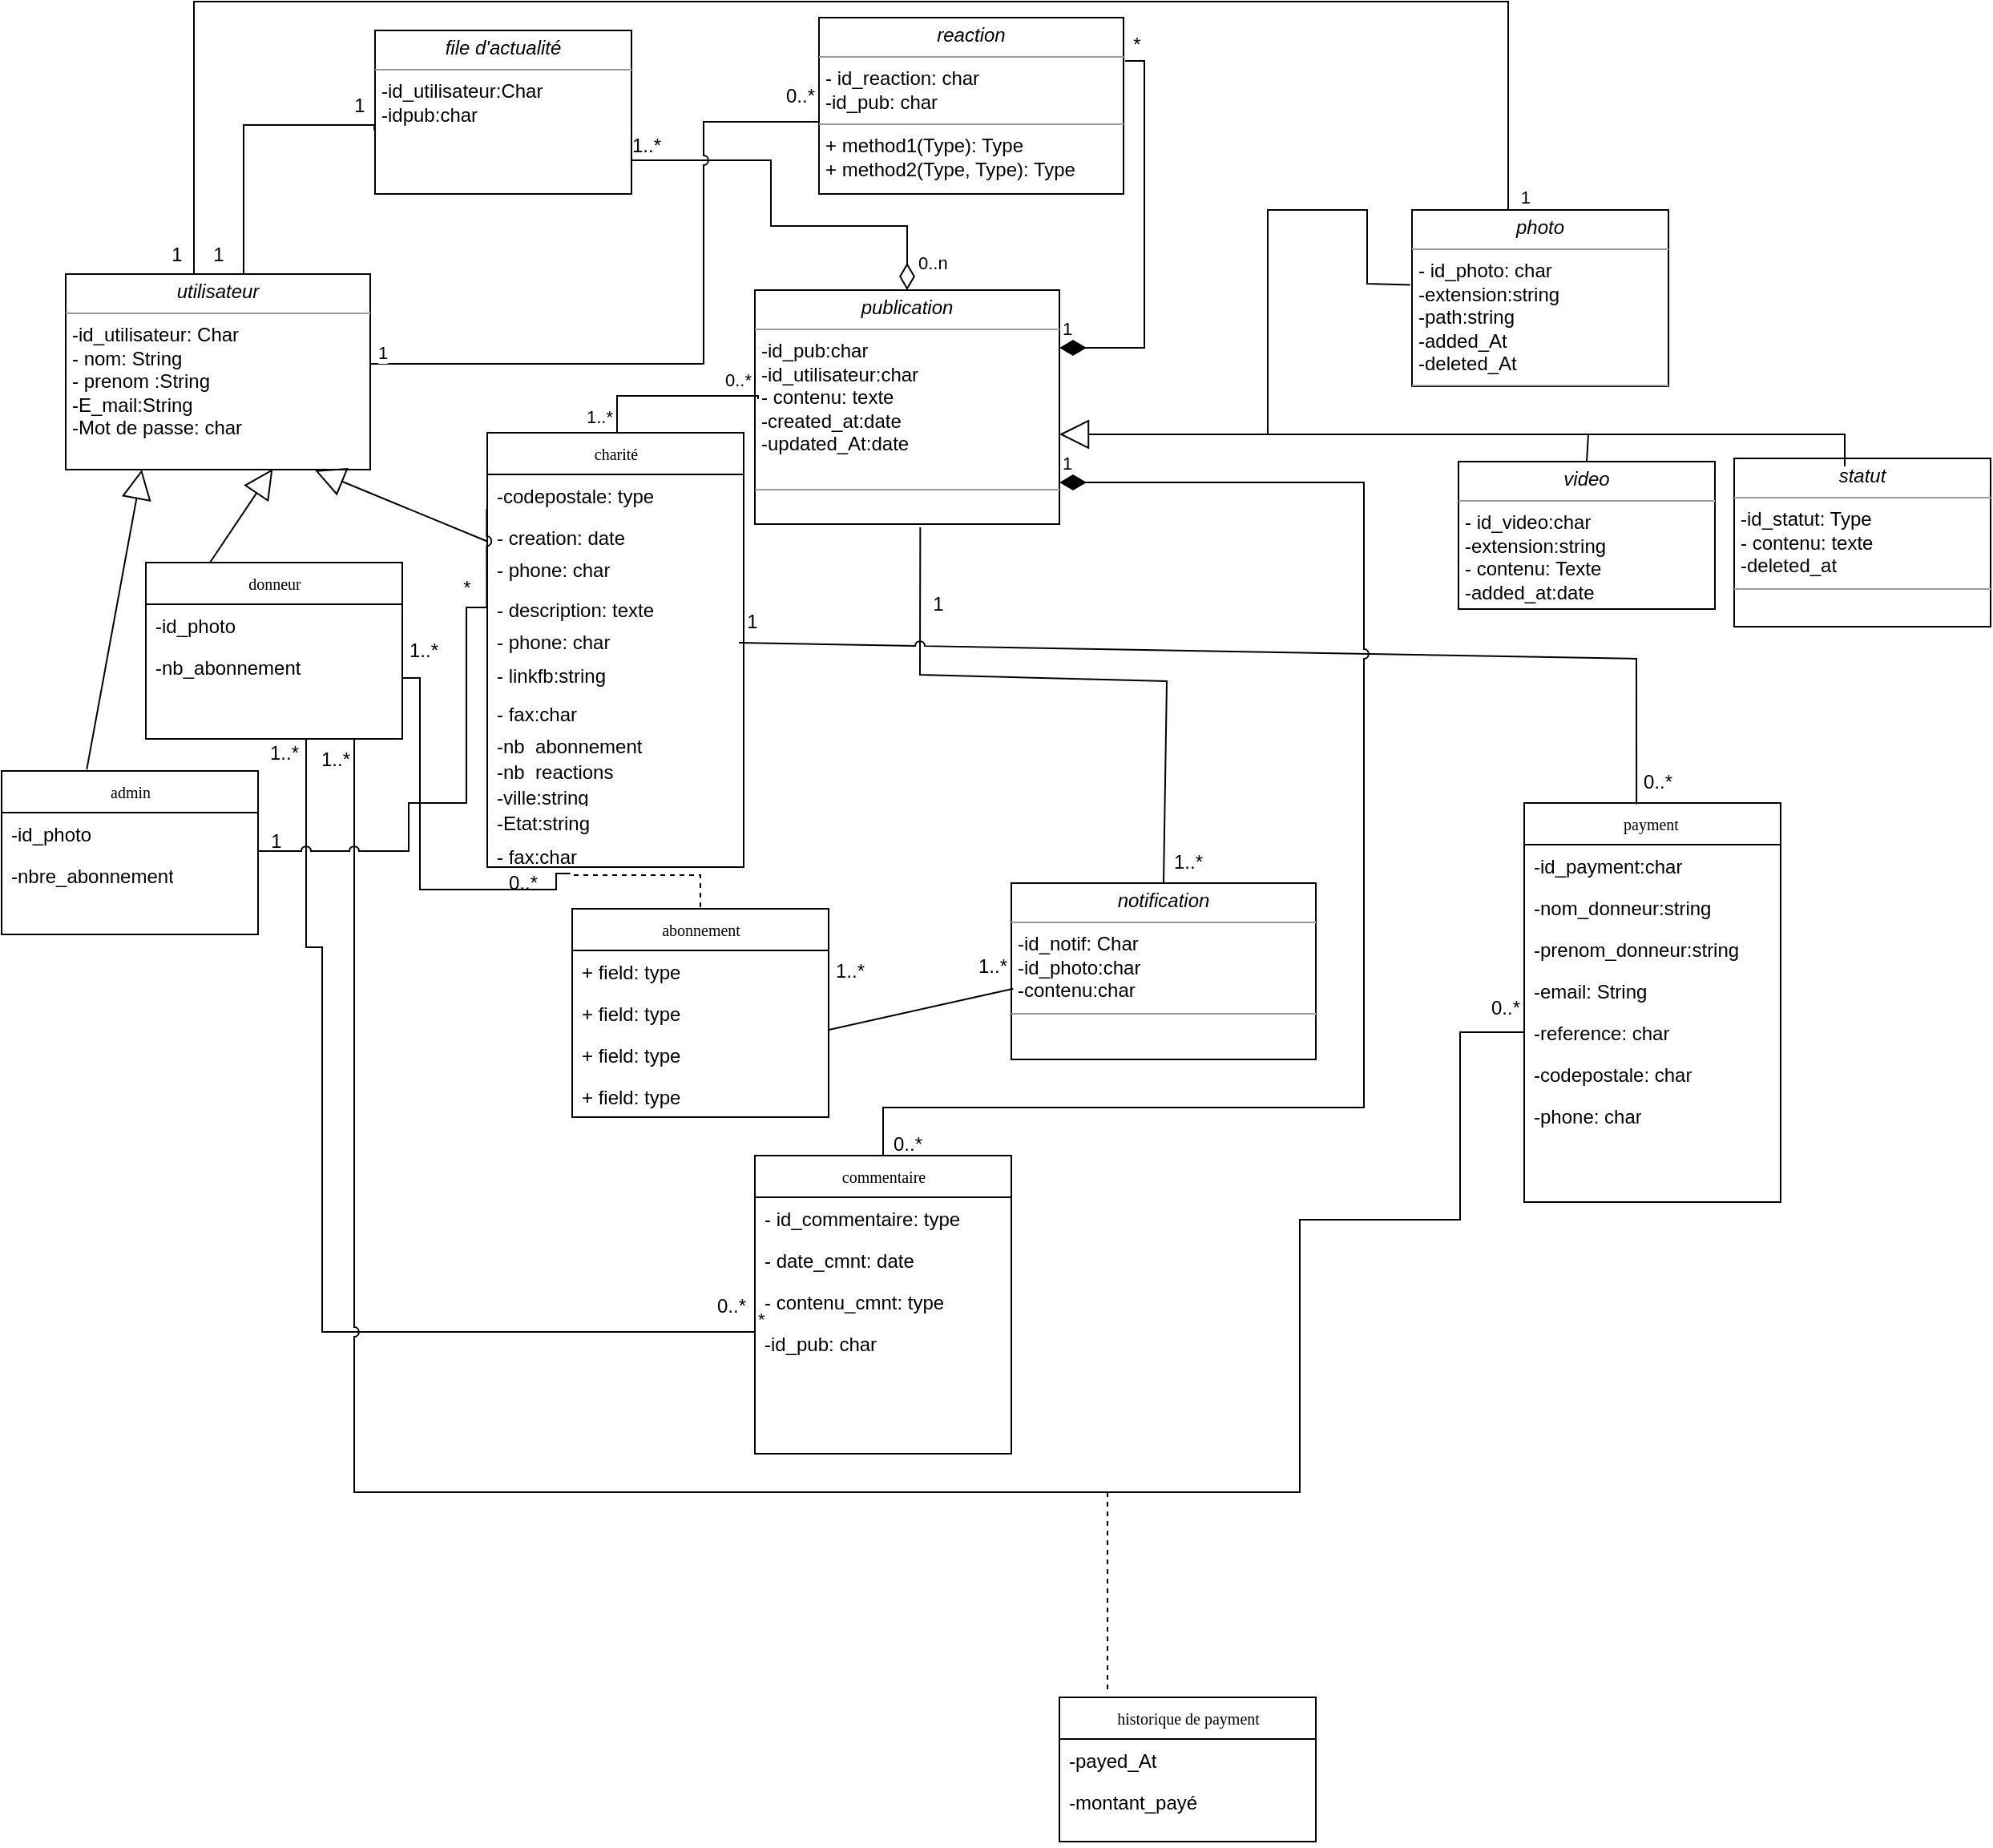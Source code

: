 <mxfile version="21.1.1" type="device">
  <diagram name="Page-1" id="c4acf3e9-155e-7222-9cf6-157b1a14988f">
    <mxGraphModel dx="2333" dy="2331" grid="0" gridSize="10" guides="1" tooltips="1" connect="1" arrows="1" fold="1" page="1" pageScale="1" pageWidth="827" pageHeight="1169" background="none" math="0" shadow="0">
      <root>
        <mxCell id="0" />
        <mxCell id="1" parent="0" />
        <mxCell id="17acba5748e5396b-2" value="commentaire" style="swimlane;html=1;fontStyle=0;childLayout=stackLayout;horizontal=1;startSize=26;fillColor=none;horizontalStack=0;resizeParent=1;resizeLast=0;collapsible=1;marginBottom=0;swimlaneFillColor=#ffffff;rounded=0;shadow=0;comic=0;labelBackgroundColor=none;strokeWidth=1;fontFamily=Verdana;fontSize=10;align=center;" parent="1" vertex="1">
          <mxGeometry x="470" y="570" width="160" height="186" as="geometry" />
        </mxCell>
        <mxCell id="17acba5748e5396b-3" value="- id_commentaire: type" style="text;html=1;strokeColor=none;fillColor=none;align=left;verticalAlign=top;spacingLeft=4;spacingRight=4;whiteSpace=wrap;overflow=hidden;rotatable=0;points=[[0,0.5],[1,0.5]];portConstraint=eastwest;" parent="17acba5748e5396b-2" vertex="1">
          <mxGeometry y="26" width="160" height="26" as="geometry" />
        </mxCell>
        <mxCell id="17acba5748e5396b-4" value="- date_cmnt: date" style="text;html=1;strokeColor=none;fillColor=none;align=left;verticalAlign=top;spacingLeft=4;spacingRight=4;whiteSpace=wrap;overflow=hidden;rotatable=0;points=[[0,0.5],[1,0.5]];portConstraint=eastwest;" parent="17acba5748e5396b-2" vertex="1">
          <mxGeometry y="52" width="160" height="26" as="geometry" />
        </mxCell>
        <mxCell id="17acba5748e5396b-6" value="- contenu_cmnt: type" style="text;html=1;strokeColor=none;fillColor=none;align=left;verticalAlign=top;spacingLeft=4;spacingRight=4;whiteSpace=wrap;overflow=hidden;rotatable=0;points=[[0,0.5],[1,0.5]];portConstraint=eastwest;" parent="17acba5748e5396b-2" vertex="1">
          <mxGeometry y="78" width="160" height="26" as="geometry" />
        </mxCell>
        <mxCell id="17acba5748e5396b-8" value="-id_pub: char" style="text;html=1;strokeColor=none;fillColor=none;align=left;verticalAlign=top;spacingLeft=4;spacingRight=4;whiteSpace=wrap;overflow=hidden;rotatable=0;points=[[0,0.5],[1,0.5]];portConstraint=eastwest;" parent="17acba5748e5396b-2" vertex="1">
          <mxGeometry y="104" width="160" height="26" as="geometry" />
        </mxCell>
        <mxCell id="17acba5748e5396b-20" value="admin" style="swimlane;html=1;fontStyle=0;childLayout=stackLayout;horizontal=1;startSize=26;fillColor=none;horizontalStack=0;resizeParent=1;resizeLast=0;collapsible=1;marginBottom=0;swimlaneFillColor=#ffffff;rounded=0;shadow=0;comic=0;labelBackgroundColor=none;strokeWidth=1;fontFamily=Verdana;fontSize=10;align=center;" parent="1" vertex="1">
          <mxGeometry y="330" width="160" height="102" as="geometry" />
        </mxCell>
        <mxCell id="17acba5748e5396b-24" value="-id_photo" style="text;html=1;strokeColor=none;fillColor=none;align=left;verticalAlign=top;spacingLeft=4;spacingRight=4;whiteSpace=wrap;overflow=hidden;rotatable=0;points=[[0,0.5],[1,0.5]];portConstraint=eastwest;" parent="17acba5748e5396b-20" vertex="1">
          <mxGeometry y="26" width="160" height="26" as="geometry" />
        </mxCell>
        <mxCell id="SahYqYB1amzLbVI1iF_e-89" value="-nbre_abonnement" style="text;html=1;strokeColor=none;fillColor=none;align=left;verticalAlign=top;spacingLeft=4;spacingRight=4;whiteSpace=wrap;overflow=hidden;rotatable=0;points=[[0,0.5],[1,0.5]];portConstraint=eastwest;" vertex="1" parent="17acba5748e5396b-20">
          <mxGeometry y="52" width="160" height="26" as="geometry" />
        </mxCell>
        <mxCell id="17acba5748e5396b-30" value="donneur" style="swimlane;html=1;fontStyle=0;childLayout=stackLayout;horizontal=1;startSize=26;fillColor=none;horizontalStack=0;resizeParent=1;resizeLast=0;collapsible=1;marginBottom=0;swimlaneFillColor=#ffffff;rounded=0;shadow=0;comic=0;labelBackgroundColor=none;strokeWidth=1;fontFamily=Verdana;fontSize=10;align=center;" parent="1" vertex="1">
          <mxGeometry x="90" y="200" width="160" height="110" as="geometry" />
        </mxCell>
        <mxCell id="SahYqYB1amzLbVI1iF_e-75" value="-id_photo" style="text;html=1;strokeColor=none;fillColor=none;align=left;verticalAlign=top;spacingLeft=4;spacingRight=4;whiteSpace=wrap;overflow=hidden;rotatable=0;points=[[0,0.5],[1,0.5]];portConstraint=eastwest;" vertex="1" parent="17acba5748e5396b-30">
          <mxGeometry y="26" width="160" height="26" as="geometry" />
        </mxCell>
        <mxCell id="SahYqYB1amzLbVI1iF_e-76" value="-nb_abonnement" style="text;html=1;strokeColor=none;fillColor=none;align=left;verticalAlign=top;spacingLeft=4;spacingRight=4;whiteSpace=wrap;overflow=hidden;rotatable=0;points=[[0,0.5],[1,0.5]];portConstraint=eastwest;" vertex="1" parent="17acba5748e5396b-30">
          <mxGeometry y="52" width="160" height="26" as="geometry" />
        </mxCell>
        <mxCell id="17acba5748e5396b-44" value="historique de payment" style="swimlane;html=1;fontStyle=0;childLayout=stackLayout;horizontal=1;startSize=26;fillColor=none;horizontalStack=0;resizeParent=1;resizeLast=0;collapsible=1;marginBottom=0;swimlaneFillColor=#ffffff;rounded=0;shadow=0;comic=0;labelBackgroundColor=none;strokeWidth=1;fontFamily=Verdana;fontSize=10;align=center;" parent="1" vertex="1">
          <mxGeometry x="660" y="908" width="160" height="90" as="geometry" />
        </mxCell>
        <mxCell id="17acba5748e5396b-45" value="-payed_At" style="text;html=1;strokeColor=none;fillColor=none;align=left;verticalAlign=top;spacingLeft=4;spacingRight=4;whiteSpace=wrap;overflow=hidden;rotatable=0;points=[[0,0.5],[1,0.5]];portConstraint=eastwest;" parent="17acba5748e5396b-44" vertex="1">
          <mxGeometry y="26" width="160" height="26" as="geometry" />
        </mxCell>
        <mxCell id="17acba5748e5396b-47" value="-montant_payé" style="text;html=1;strokeColor=none;fillColor=none;align=left;verticalAlign=top;spacingLeft=4;spacingRight=4;whiteSpace=wrap;overflow=hidden;rotatable=0;points=[[0,0.5],[1,0.5]];portConstraint=eastwest;" parent="17acba5748e5396b-44" vertex="1">
          <mxGeometry y="52" width="160" height="38" as="geometry" />
        </mxCell>
        <mxCell id="5d2195bd80daf111-5" value="charité" style="swimlane;html=1;fontStyle=0;childLayout=stackLayout;horizontal=1;startSize=26;fillColor=none;horizontalStack=0;resizeParent=1;resizeLast=0;collapsible=1;marginBottom=0;swimlaneFillColor=#ffffff;rounded=0;shadow=0;comic=0;labelBackgroundColor=none;strokeWidth=1;fontFamily=Verdana;fontSize=10;align=center;" parent="1" vertex="1">
          <mxGeometry x="303" y="119" width="160" height="271" as="geometry" />
        </mxCell>
        <mxCell id="5d2195bd80daf111-6" value="-codepostale: type" style="text;html=1;strokeColor=none;fillColor=none;align=left;verticalAlign=top;spacingLeft=4;spacingRight=4;whiteSpace=wrap;overflow=hidden;rotatable=0;points=[[0,0.5],[1,0.5]];portConstraint=eastwest;" parent="5d2195bd80daf111-5" vertex="1">
          <mxGeometry y="26" width="160" height="26" as="geometry" />
        </mxCell>
        <mxCell id="SahYqYB1amzLbVI1iF_e-101" value="- creation: date" style="text;html=1;strokeColor=none;fillColor=none;align=left;verticalAlign=top;spacingLeft=4;spacingRight=4;whiteSpace=wrap;overflow=hidden;rotatable=0;points=[[0,0.5],[1,0.5]];portConstraint=eastwest;" vertex="1" parent="5d2195bd80daf111-5">
          <mxGeometry y="52" width="160" height="20" as="geometry" />
        </mxCell>
        <mxCell id="SahYqYB1amzLbVI1iF_e-87" value="- phone: char" style="text;html=1;strokeColor=none;fillColor=none;align=left;verticalAlign=top;spacingLeft=4;spacingRight=4;whiteSpace=wrap;overflow=hidden;rotatable=0;points=[[0,0.5],[1,0.5]];portConstraint=eastwest;" vertex="1" parent="5d2195bd80daf111-5">
          <mxGeometry y="72" width="160" height="25" as="geometry" />
        </mxCell>
        <mxCell id="SahYqYB1amzLbVI1iF_e-85" value="- description: texte" style="text;html=1;strokeColor=none;fillColor=none;align=left;verticalAlign=top;spacingLeft=4;spacingRight=4;whiteSpace=wrap;overflow=hidden;rotatable=0;points=[[0,0.5],[1,0.5]];portConstraint=eastwest;" vertex="1" parent="5d2195bd80daf111-5">
          <mxGeometry y="97" width="160" height="20" as="geometry" />
        </mxCell>
        <mxCell id="5d2195bd80daf111-7" value="- phone: char" style="text;html=1;strokeColor=none;fillColor=none;align=left;verticalAlign=top;spacingLeft=4;spacingRight=4;whiteSpace=wrap;overflow=hidden;rotatable=0;points=[[0,0.5],[1,0.5]];portConstraint=eastwest;" parent="5d2195bd80daf111-5" vertex="1">
          <mxGeometry y="117" width="160" height="21" as="geometry" />
        </mxCell>
        <mxCell id="SahYqYB1amzLbVI1iF_e-69" value="- linkfb:string&amp;nbsp;" style="text;html=1;strokeColor=none;fillColor=none;align=left;verticalAlign=top;spacingLeft=4;spacingRight=4;whiteSpace=wrap;overflow=hidden;rotatable=0;points=[[0,0.5],[1,0.5]];portConstraint=eastwest;" vertex="1" parent="5d2195bd80daf111-5">
          <mxGeometry y="138" width="160" height="24" as="geometry" />
        </mxCell>
        <mxCell id="SahYqYB1amzLbVI1iF_e-74" value="- fax:char&amp;nbsp;" style="text;html=1;strokeColor=none;fillColor=none;align=left;verticalAlign=top;spacingLeft=4;spacingRight=4;whiteSpace=wrap;overflow=hidden;rotatable=0;points=[[0,0.5],[1,0.5]];portConstraint=eastwest;" vertex="1" parent="5d2195bd80daf111-5">
          <mxGeometry y="162" width="160" height="20" as="geometry" />
        </mxCell>
        <mxCell id="SahYqYB1amzLbVI1iF_e-77" value="-nb_abonnement" style="text;html=1;strokeColor=none;fillColor=none;align=left;verticalAlign=top;spacingLeft=4;spacingRight=4;whiteSpace=wrap;overflow=hidden;rotatable=0;points=[[0,0.5],[1,0.5]];portConstraint=eastwest;" vertex="1" parent="5d2195bd80daf111-5">
          <mxGeometry y="182" width="160" height="16" as="geometry" />
        </mxCell>
        <mxCell id="SahYqYB1amzLbVI1iF_e-81" value="-nb_reactions" style="text;html=1;strokeColor=none;fillColor=none;align=left;verticalAlign=top;spacingLeft=4;spacingRight=4;whiteSpace=wrap;overflow=hidden;rotatable=0;points=[[0,0.5],[1,0.5]];portConstraint=eastwest;" vertex="1" parent="5d2195bd80daf111-5">
          <mxGeometry y="198" width="160" height="16" as="geometry" />
        </mxCell>
        <mxCell id="SahYqYB1amzLbVI1iF_e-82" value="-ville:string&lt;br&gt;" style="text;html=1;strokeColor=none;fillColor=none;align=left;verticalAlign=top;spacingLeft=4;spacingRight=4;whiteSpace=wrap;overflow=hidden;rotatable=0;points=[[0,0.5],[1,0.5]];portConstraint=eastwest;" vertex="1" parent="5d2195bd80daf111-5">
          <mxGeometry y="214" width="160" height="16" as="geometry" />
        </mxCell>
        <mxCell id="SahYqYB1amzLbVI1iF_e-84" value="-Etat:string" style="text;html=1;strokeColor=none;fillColor=none;align=left;verticalAlign=top;spacingLeft=4;spacingRight=4;whiteSpace=wrap;overflow=hidden;rotatable=0;points=[[0,0.5],[1,0.5]];portConstraint=eastwest;" vertex="1" parent="5d2195bd80daf111-5">
          <mxGeometry y="230" width="160" height="21" as="geometry" />
        </mxCell>
        <mxCell id="SahYqYB1amzLbVI1iF_e-94" value="- fax:char&amp;nbsp;" style="text;html=1;strokeColor=none;fillColor=none;align=left;verticalAlign=top;spacingLeft=4;spacingRight=4;whiteSpace=wrap;overflow=hidden;rotatable=0;points=[[0,0.5],[1,0.5]];portConstraint=eastwest;" vertex="1" parent="5d2195bd80daf111-5">
          <mxGeometry y="251" width="160" height="20" as="geometry" />
        </mxCell>
        <mxCell id="5d2195bd80daf111-18" value="&lt;p style=&quot;margin:0px;margin-top:4px;text-align:center;&quot;&gt;&lt;i&gt;utilisateur&lt;/i&gt;&lt;/p&gt;&lt;hr size=&quot;1&quot;&gt;&lt;p style=&quot;margin:0px;margin-left:4px;&quot;&gt;-id_utilisateur: Char&lt;br&gt;- nom: String&lt;/p&gt;&lt;p style=&quot;margin:0px;margin-left:4px;&quot;&gt;- prenom :String&lt;/p&gt;&lt;p style=&quot;margin:0px;margin-left:4px;&quot;&gt;-E_mail:String&lt;/p&gt;&lt;p style=&quot;margin:0px;margin-left:4px;&quot;&gt;-Mot de passe: char&lt;/p&gt;&lt;p style=&quot;margin:0px;margin-left:4px;&quot;&gt;&lt;span style=&quot;white-space: pre;&quot;&gt;	&lt;/span&gt;&lt;br&gt;&lt;/p&gt;&lt;hr size=&quot;1&quot;&gt;&lt;p style=&quot;margin:0px;margin-left:4px;&quot;&gt;&lt;br&gt;&lt;/p&gt;" style="verticalAlign=top;align=left;overflow=fill;fontSize=12;fontFamily=Helvetica;html=1;rounded=0;shadow=0;comic=0;labelBackgroundColor=none;strokeWidth=1" parent="1" vertex="1">
          <mxGeometry x="40" y="20" width="190" height="122" as="geometry" />
        </mxCell>
        <mxCell id="BhT-M4iAWBgtH7uGOnwi-2" value="&lt;p style=&quot;margin:0px;margin-top:4px;text-align:center;&quot;&gt;&lt;i&gt;notification&lt;/i&gt;&lt;/p&gt;&lt;hr size=&quot;1&quot;&gt;&lt;p style=&quot;margin:0px;margin-left:4px;&quot;&gt;-id_notif: Char&lt;br&gt;-id_photo:char&lt;/p&gt;&lt;p style=&quot;margin:0px;margin-left:4px;&quot;&gt;-contenu:char&lt;/p&gt;&lt;hr size=&quot;1&quot;&gt;&lt;p style=&quot;margin:0px;margin-left:4px;&quot;&gt;&lt;br&gt;&lt;/p&gt;" style="verticalAlign=top;align=left;overflow=fill;fontSize=12;fontFamily=Helvetica;html=1;rounded=0;shadow=0;comic=0;labelBackgroundColor=none;strokeWidth=1" parent="1" vertex="1">
          <mxGeometry x="630" y="400" width="190" height="110" as="geometry" />
        </mxCell>
        <mxCell id="BhT-M4iAWBgtH7uGOnwi-3" value="&lt;p style=&quot;margin:0px;margin-top:4px;text-align:center;&quot;&gt;&lt;i&gt;publication&lt;/i&gt;&lt;/p&gt;&lt;hr size=&quot;1&quot;&gt;&lt;p style=&quot;margin:0px;margin-left:4px;&quot;&gt;-id_pub:char&lt;/p&gt;&lt;p style=&quot;margin:0px;margin-left:4px;&quot;&gt;-id_utilisateur:char&lt;br&gt;- contenu: texte&lt;/p&gt;&lt;p style=&quot;margin:0px;margin-left:4px;&quot;&gt;-created_at:date&lt;/p&gt;&lt;p style=&quot;margin:0px;margin-left:4px;&quot;&gt;-updated_At:date&lt;/p&gt;&lt;p style=&quot;margin:0px;margin-left:4px;&quot;&gt;&lt;br&gt;&lt;/p&gt;&lt;hr size=&quot;1&quot;&gt;&lt;p style=&quot;margin:0px;margin-left:4px;&quot;&gt;&lt;br&gt;&lt;/p&gt;" style="verticalAlign=top;align=left;overflow=fill;fontSize=12;fontFamily=Helvetica;html=1;rounded=0;shadow=0;comic=0;labelBackgroundColor=none;strokeWidth=1" parent="1" vertex="1">
          <mxGeometry x="470" y="30" width="190" height="146" as="geometry" />
        </mxCell>
        <mxCell id="BhT-M4iAWBgtH7uGOnwi-8" value="" style="endArrow=block;endSize=16;endFill=0;html=1;rounded=0;entryX=0.25;entryY=1;entryDx=0;entryDy=0;exitX=0.332;exitY=-0.009;exitDx=0;exitDy=0;exitPerimeter=0;" parent="1" source="17acba5748e5396b-20" target="5d2195bd80daf111-18" edge="1">
          <mxGeometry x="0.006" width="160" relative="1" as="geometry">
            <mxPoint x="50" y="250" as="sourcePoint" />
            <mxPoint x="210" y="250" as="targetPoint" />
            <mxPoint as="offset" />
          </mxGeometry>
        </mxCell>
        <mxCell id="BhT-M4iAWBgtH7uGOnwi-9" value="" style="endArrow=block;endSize=16;endFill=0;html=1;rounded=0;entryX=0.68;entryY=0.996;entryDx=0;entryDy=0;exitX=0.25;exitY=0;exitDx=0;exitDy=0;entryPerimeter=0;" parent="1" source="17acba5748e5396b-30" target="5d2195bd80daf111-18" edge="1">
          <mxGeometry x="0.006" width="160" relative="1" as="geometry">
            <mxPoint x="175" y="329" as="sourcePoint" />
            <mxPoint x="170" y="180" as="targetPoint" />
            <mxPoint as="offset" />
          </mxGeometry>
        </mxCell>
        <mxCell id="BhT-M4iAWBgtH7uGOnwi-10" value="" style="endArrow=block;endSize=16;endFill=0;html=1;rounded=0;exitX=0;exitY=0.25;exitDx=0;exitDy=0;entryX=0.819;entryY=1.004;entryDx=0;entryDy=0;entryPerimeter=0;" parent="1" source="5d2195bd80daf111-5" target="5d2195bd80daf111-18" edge="1">
          <mxGeometry x="0.006" width="160" relative="1" as="geometry">
            <mxPoint x="73" y="349" as="sourcePoint" />
            <mxPoint x="190" y="180" as="targetPoint" />
            <mxPoint as="offset" />
          </mxGeometry>
        </mxCell>
        <mxCell id="BhT-M4iAWBgtH7uGOnwi-11" value="" style="endArrow=none;html=1;edgeStyle=orthogonalEdgeStyle;rounded=0;" parent="1" edge="1">
          <mxGeometry relative="1" as="geometry">
            <mxPoint x="384" y="119" as="sourcePoint" />
            <mxPoint x="472" y="98" as="targetPoint" />
            <Array as="points">
              <mxPoint x="384" y="96" />
              <mxPoint x="472" y="96" />
              <mxPoint x="472" y="98" />
            </Array>
          </mxGeometry>
        </mxCell>
        <mxCell id="BhT-M4iAWBgtH7uGOnwi-12" value="1..*" style="edgeLabel;resizable=0;html=1;align=left;verticalAlign=bottom;" parent="BhT-M4iAWBgtH7uGOnwi-11" connectable="0" vertex="1">
          <mxGeometry x="-1" relative="1" as="geometry">
            <mxPoint x="-21" y="-2" as="offset" />
          </mxGeometry>
        </mxCell>
        <mxCell id="BhT-M4iAWBgtH7uGOnwi-13" value="0..*" style="edgeLabel;resizable=0;html=1;align=right;verticalAlign=bottom;" parent="BhT-M4iAWBgtH7uGOnwi-11" connectable="0" vertex="1">
          <mxGeometry x="1" relative="1" as="geometry">
            <mxPoint x="-4" y="-4" as="offset" />
          </mxGeometry>
        </mxCell>
        <mxCell id="BhT-M4iAWBgtH7uGOnwi-23" value="" style="endArrow=none;dashed=1;html=1;rounded=0;entryX=0.5;entryY=0;entryDx=0;entryDy=0;" parent="1" target="BhT-M4iAWBgtH7uGOnwi-24" edge="1">
          <mxGeometry width="50" height="50" relative="1" as="geometry">
            <mxPoint x="357" y="395" as="sourcePoint" />
            <mxPoint x="480" y="370" as="targetPoint" />
            <Array as="points">
              <mxPoint x="436" y="395" />
            </Array>
          </mxGeometry>
        </mxCell>
        <mxCell id="BhT-M4iAWBgtH7uGOnwi-24" value="abonnement" style="swimlane;html=1;fontStyle=0;childLayout=stackLayout;horizontal=1;startSize=26;fillColor=none;horizontalStack=0;resizeParent=1;resizeLast=0;collapsible=1;marginBottom=0;swimlaneFillColor=#ffffff;rounded=0;shadow=0;comic=0;labelBackgroundColor=none;strokeWidth=1;fontFamily=Verdana;fontSize=10;align=center;" parent="1" vertex="1">
          <mxGeometry x="356" y="416" width="160" height="130" as="geometry" />
        </mxCell>
        <mxCell id="SahYqYB1amzLbVI1iF_e-100" value="+ field: type" style="text;html=1;strokeColor=none;fillColor=none;align=left;verticalAlign=top;spacingLeft=4;spacingRight=4;whiteSpace=wrap;overflow=hidden;rotatable=0;points=[[0,0.5],[1,0.5]];portConstraint=eastwest;" vertex="1" parent="BhT-M4iAWBgtH7uGOnwi-24">
          <mxGeometry y="26" width="160" height="26" as="geometry" />
        </mxCell>
        <mxCell id="BhT-M4iAWBgtH7uGOnwi-25" value="+ field: type" style="text;html=1;strokeColor=none;fillColor=none;align=left;verticalAlign=top;spacingLeft=4;spacingRight=4;whiteSpace=wrap;overflow=hidden;rotatable=0;points=[[0,0.5],[1,0.5]];portConstraint=eastwest;" parent="BhT-M4iAWBgtH7uGOnwi-24" vertex="1">
          <mxGeometry y="52" width="160" height="26" as="geometry" />
        </mxCell>
        <mxCell id="BhT-M4iAWBgtH7uGOnwi-26" value="+ field: type" style="text;html=1;strokeColor=none;fillColor=none;align=left;verticalAlign=top;spacingLeft=4;spacingRight=4;whiteSpace=wrap;overflow=hidden;rotatable=0;points=[[0,0.5],[1,0.5]];portConstraint=eastwest;" parent="BhT-M4iAWBgtH7uGOnwi-24" vertex="1">
          <mxGeometry y="78" width="160" height="26" as="geometry" />
        </mxCell>
        <mxCell id="BhT-M4iAWBgtH7uGOnwi-27" value="+ field: type" style="text;html=1;strokeColor=none;fillColor=none;align=left;verticalAlign=top;spacingLeft=4;spacingRight=4;whiteSpace=wrap;overflow=hidden;rotatable=0;points=[[0,0.5],[1,0.5]];portConstraint=eastwest;" parent="BhT-M4iAWBgtH7uGOnwi-24" vertex="1">
          <mxGeometry y="104" width="160" height="26" as="geometry" />
        </mxCell>
        <mxCell id="BhT-M4iAWBgtH7uGOnwi-31" value="" style="endArrow=block;endSize=16;endFill=0;html=1;rounded=0;exitX=-0.007;exitY=0.425;exitDx=0;exitDy=0;exitPerimeter=0;" parent="1" edge="1" source="BhT-M4iAWBgtH7uGOnwi-32">
          <mxGeometry x="0.006" width="160" relative="1" as="geometry">
            <mxPoint x="790" y="140" as="sourcePoint" />
            <mxPoint x="660" y="120" as="targetPoint" />
            <mxPoint as="offset" />
            <Array as="points">
              <mxPoint x="852" y="26" />
              <mxPoint x="852" y="-20" />
              <mxPoint x="790" y="-20" />
              <mxPoint x="790" y="120" />
            </Array>
          </mxGeometry>
        </mxCell>
        <mxCell id="BhT-M4iAWBgtH7uGOnwi-32" value="&lt;p style=&quot;margin:0px;margin-top:4px;text-align:center;&quot;&gt;&lt;i&gt;photo&lt;/i&gt;&lt;/p&gt;&lt;hr size=&quot;1&quot;&gt;&lt;p style=&quot;margin:0px;margin-left:4px;&quot;&gt;- id_photo: char&lt;br&gt;&lt;/p&gt;&lt;p style=&quot;margin:0px;margin-left:4px;&quot;&gt;-extension:string&lt;/p&gt;&lt;p style=&quot;margin:0px;margin-left:4px;&quot;&gt;-path:string&lt;/p&gt;&lt;p style=&quot;margin:0px;margin-left:4px;&quot;&gt;-added_At&lt;/p&gt;&lt;p style=&quot;margin:0px;margin-left:4px;&quot;&gt;-deleted_At&lt;/p&gt;&lt;hr size=&quot;1&quot;&gt;&lt;p style=&quot;margin:0px;margin-left:4px;&quot;&gt;&lt;br&gt;&lt;/p&gt;" style="verticalAlign=top;align=left;overflow=fill;fontSize=12;fontFamily=Helvetica;html=1;rounded=0;shadow=0;comic=0;labelBackgroundColor=none;strokeWidth=1" parent="1" vertex="1">
          <mxGeometry x="880" y="-20" width="160" height="110" as="geometry" />
        </mxCell>
        <mxCell id="BhT-M4iAWBgtH7uGOnwi-33" value="&lt;p style=&quot;margin:0px;margin-top:4px;text-align:center;&quot;&gt;&lt;i&gt;video&lt;/i&gt;&lt;/p&gt;&lt;hr size=&quot;1&quot;&gt;&lt;p style=&quot;margin:0px;margin-left:4px;&quot;&gt;- id_video:char&lt;/p&gt;&lt;p style=&quot;margin:0px;margin-left:4px;&quot;&gt;-extension:string&lt;br&gt;- contenu: Texte&lt;/p&gt;&lt;p style=&quot;margin:0px;margin-left:4px;&quot;&gt;-added_at:date&lt;/p&gt;&lt;hr size=&quot;1&quot;&gt;&lt;p style=&quot;margin:0px;margin-left:4px;&quot;&gt;&lt;br&gt;&lt;/p&gt;" style="verticalAlign=top;align=left;overflow=fill;fontSize=12;fontFamily=Helvetica;html=1;rounded=0;shadow=0;comic=0;labelBackgroundColor=none;strokeWidth=1" parent="1" vertex="1">
          <mxGeometry x="909" y="137" width="160" height="92" as="geometry" />
        </mxCell>
        <mxCell id="BhT-M4iAWBgtH7uGOnwi-34" value="&lt;p style=&quot;margin:0px;margin-top:4px;text-align:center;&quot;&gt;&lt;i&gt;statut&lt;/i&gt;&lt;/p&gt;&lt;hr size=&quot;1&quot;&gt;&lt;p style=&quot;margin:0px;margin-left:4px;&quot;&gt;-id_statut: Type&lt;br&gt;- contenu: texte&lt;/p&gt;&lt;p style=&quot;margin:0px;margin-left:4px;&quot;&gt;-deleted_at&lt;/p&gt;&lt;hr size=&quot;1&quot;&gt;&lt;p style=&quot;margin:0px;margin-left:4px;&quot;&gt;&lt;br&gt;&lt;/p&gt;" style="verticalAlign=top;align=left;overflow=fill;fontSize=12;fontFamily=Helvetica;html=1;rounded=0;shadow=0;comic=0;labelBackgroundColor=none;strokeWidth=1" parent="1" vertex="1">
          <mxGeometry x="1081" y="135" width="160" height="105" as="geometry" />
        </mxCell>
        <mxCell id="BhT-M4iAWBgtH7uGOnwi-50" value="" style="endArrow=none;html=1;rounded=0;entryX=0.5;entryY=0;entryDx=0;entryDy=0;" parent="1" target="BhT-M4iAWBgtH7uGOnwi-33" edge="1">
          <mxGeometry relative="1" as="geometry">
            <mxPoint x="780" y="120" as="sourcePoint" />
            <mxPoint x="939" y="140" as="targetPoint" />
            <Array as="points">
              <mxPoint x="990" y="120" />
            </Array>
          </mxGeometry>
        </mxCell>
        <mxCell id="BhT-M4iAWBgtH7uGOnwi-51" value="" style="endArrow=none;html=1;rounded=0;" parent="1" edge="1">
          <mxGeometry relative="1" as="geometry">
            <mxPoint x="930" y="120" as="sourcePoint" />
            <mxPoint x="1150" y="140" as="targetPoint" />
            <Array as="points">
              <mxPoint x="1150" y="120" />
            </Array>
          </mxGeometry>
        </mxCell>
        <mxCell id="BhT-M4iAWBgtH7uGOnwi-52" value="" style="endArrow=none;html=1;rounded=0;exitX=0.543;exitY=1.014;exitDx=0;exitDy=0;exitPerimeter=0;jumpStyle=arc;entryX=0.5;entryY=0;entryDx=0;entryDy=0;" parent="1" source="BhT-M4iAWBgtH7uGOnwi-3" edge="1" target="BhT-M4iAWBgtH7uGOnwi-2">
          <mxGeometry relative="1" as="geometry">
            <mxPoint x="490" y="260" as="sourcePoint" />
            <mxPoint x="600" y="430" as="targetPoint" />
            <Array as="points">
              <mxPoint x="573" y="270" />
              <mxPoint x="727" y="274" />
            </Array>
          </mxGeometry>
        </mxCell>
        <mxCell id="BhT-M4iAWBgtH7uGOnwi-55" value="" style="endArrow=none;html=1;edgeStyle=orthogonalEdgeStyle;rounded=0;jumpStyle=arc;" parent="1" edge="1">
          <mxGeometry relative="1" as="geometry">
            <mxPoint x="470" y="680" as="sourcePoint" />
            <mxPoint x="190" y="310" as="targetPoint" />
            <Array as="points">
              <mxPoint x="200" y="680" />
              <mxPoint x="200" y="440" />
            </Array>
          </mxGeometry>
        </mxCell>
        <mxCell id="BhT-M4iAWBgtH7uGOnwi-56" value="*" style="edgeLabel;resizable=0;html=1;align=left;verticalAlign=bottom;" parent="BhT-M4iAWBgtH7uGOnwi-55" connectable="0" vertex="1">
          <mxGeometry x="-1" relative="1" as="geometry">
            <mxPoint as="offset" />
          </mxGeometry>
        </mxCell>
        <mxCell id="SahYqYB1amzLbVI1iF_e-1" value="payment&amp;nbsp;" style="swimlane;html=1;fontStyle=0;childLayout=stackLayout;horizontal=1;startSize=26;fillColor=none;horizontalStack=0;resizeParent=1;resizeLast=0;collapsible=1;marginBottom=0;swimlaneFillColor=#ffffff;rounded=0;shadow=0;comic=0;labelBackgroundColor=none;strokeWidth=1;fontFamily=Verdana;fontSize=10;align=center;" vertex="1" parent="1">
          <mxGeometry x="950" y="350" width="160" height="249" as="geometry" />
        </mxCell>
        <mxCell id="SahYqYB1amzLbVI1iF_e-2" value="-id_payment:char" style="text;html=1;strokeColor=none;fillColor=none;align=left;verticalAlign=top;spacingLeft=4;spacingRight=4;whiteSpace=wrap;overflow=hidden;rotatable=0;points=[[0,0.5],[1,0.5]];portConstraint=eastwest;" vertex="1" parent="SahYqYB1amzLbVI1iF_e-1">
          <mxGeometry y="26" width="160" height="26" as="geometry" />
        </mxCell>
        <mxCell id="SahYqYB1amzLbVI1iF_e-3" value="-nom_donneur:string" style="text;html=1;strokeColor=none;fillColor=none;align=left;verticalAlign=top;spacingLeft=4;spacingRight=4;whiteSpace=wrap;overflow=hidden;rotatable=0;points=[[0,0.5],[1,0.5]];portConstraint=eastwest;" vertex="1" parent="SahYqYB1amzLbVI1iF_e-1">
          <mxGeometry y="52" width="160" height="26" as="geometry" />
        </mxCell>
        <mxCell id="SahYqYB1amzLbVI1iF_e-4" value="-prenom_donneur:string" style="text;html=1;strokeColor=none;fillColor=none;align=left;verticalAlign=top;spacingLeft=4;spacingRight=4;whiteSpace=wrap;overflow=hidden;rotatable=0;points=[[0,0.5],[1,0.5]];portConstraint=eastwest;" vertex="1" parent="SahYqYB1amzLbVI1iF_e-1">
          <mxGeometry y="78" width="160" height="26" as="geometry" />
        </mxCell>
        <mxCell id="SahYqYB1amzLbVI1iF_e-6" value="-email: String" style="text;html=1;strokeColor=none;fillColor=none;align=left;verticalAlign=top;spacingLeft=4;spacingRight=4;whiteSpace=wrap;overflow=hidden;rotatable=0;points=[[0,0.5],[1,0.5]];portConstraint=eastwest;" vertex="1" parent="SahYqYB1amzLbVI1iF_e-1">
          <mxGeometry y="104" width="160" height="26" as="geometry" />
        </mxCell>
        <mxCell id="SahYqYB1amzLbVI1iF_e-72" value="-reference: char" style="text;html=1;strokeColor=none;fillColor=none;align=left;verticalAlign=top;spacingLeft=4;spacingRight=4;whiteSpace=wrap;overflow=hidden;rotatable=0;points=[[0,0.5],[1,0.5]];portConstraint=eastwest;" vertex="1" parent="SahYqYB1amzLbVI1iF_e-1">
          <mxGeometry y="130" width="160" height="26" as="geometry" />
        </mxCell>
        <mxCell id="SahYqYB1amzLbVI1iF_e-93" value="-codepostale: char" style="text;html=1;strokeColor=none;fillColor=none;align=left;verticalAlign=top;spacingLeft=4;spacingRight=4;whiteSpace=wrap;overflow=hidden;rotatable=0;points=[[0,0.5],[1,0.5]];portConstraint=eastwest;" vertex="1" parent="SahYqYB1amzLbVI1iF_e-1">
          <mxGeometry y="156" width="160" height="26" as="geometry" />
        </mxCell>
        <mxCell id="SahYqYB1amzLbVI1iF_e-92" value="-phone: char" style="text;html=1;strokeColor=none;fillColor=none;align=left;verticalAlign=top;spacingLeft=4;spacingRight=4;whiteSpace=wrap;overflow=hidden;rotatable=0;points=[[0,0.5],[1,0.5]];portConstraint=eastwest;" vertex="1" parent="SahYqYB1amzLbVI1iF_e-1">
          <mxGeometry y="182" width="160" height="36" as="geometry" />
        </mxCell>
        <mxCell id="SahYqYB1amzLbVI1iF_e-8" value="" style="endArrow=none;html=1;edgeStyle=orthogonalEdgeStyle;rounded=0;exitX=0;exitY=0.5;exitDx=0;exitDy=0;entryX=0.75;entryY=1;entryDx=0;entryDy=0;jumpStyle=arc;" edge="1" parent="1" source="SahYqYB1amzLbVI1iF_e-6" target="17acba5748e5396b-30">
          <mxGeometry relative="1" as="geometry">
            <mxPoint x="950" y="580" as="sourcePoint" />
            <mxPoint x="220" y="440" as="targetPoint" />
            <Array as="points">
              <mxPoint x="910" y="493" />
              <mxPoint x="910" y="610" />
              <mxPoint x="810" y="610" />
              <mxPoint x="810" y="780" />
              <mxPoint x="220" y="780" />
              <mxPoint x="220" y="310" />
            </Array>
          </mxGeometry>
        </mxCell>
        <mxCell id="SahYqYB1amzLbVI1iF_e-12" value="" style="endArrow=none;dashed=1;html=1;rounded=0;" edge="1" parent="1">
          <mxGeometry width="50" height="50" relative="1" as="geometry">
            <mxPoint x="690" y="780" as="sourcePoint" />
            <mxPoint x="690" y="906" as="targetPoint" />
            <Array as="points" />
          </mxGeometry>
        </mxCell>
        <mxCell id="SahYqYB1amzLbVI1iF_e-13" value="" style="endArrow=none;html=1;rounded=0;entryX=0.438;entryY=0.003;entryDx=0;entryDy=0;entryPerimeter=0;jumpStyle=arc;" edge="1" parent="1" target="SahYqYB1amzLbVI1iF_e-1">
          <mxGeometry relative="1" as="geometry">
            <mxPoint x="460" y="250" as="sourcePoint" />
            <mxPoint x="670" y="260" as="targetPoint" />
            <Array as="points">
              <mxPoint x="1020" y="260" />
            </Array>
          </mxGeometry>
        </mxCell>
        <mxCell id="SahYqYB1amzLbVI1iF_e-14" value="&lt;p style=&quot;margin:0px;margin-top:4px;text-align:center;&quot;&gt;&lt;i&gt;file d&#39;actualité&lt;/i&gt;&lt;/p&gt;&lt;hr size=&quot;1&quot;&gt;&lt;p style=&quot;margin:0px;margin-left:4px;&quot;&gt;-id_utilisateur:Char&lt;br&gt;-idpub:char&lt;/p&gt;&lt;p style=&quot;margin:0px;margin-left:4px;&quot;&gt;&lt;br&gt;&lt;/p&gt;" style="verticalAlign=top;align=left;overflow=fill;fontSize=12;fontFamily=Helvetica;html=1;rounded=0;shadow=0;comic=0;labelBackgroundColor=none;strokeWidth=1" vertex="1" parent="1">
          <mxGeometry x="233" y="-132" width="160" height="102" as="geometry" />
        </mxCell>
        <mxCell id="SahYqYB1amzLbVI1iF_e-15" value="" style="endArrow=none;html=1;edgeStyle=orthogonalEdgeStyle;rounded=0;entryX=0.903;entryY=1.088;entryDx=0;entryDy=0;entryPerimeter=0;" edge="1" parent="1" source="5d2195bd80daf111-18" target="SahYqYB1amzLbVI1iF_e-53">
          <mxGeometry relative="1" as="geometry">
            <mxPoint x="188" y="-6" as="sourcePoint" />
            <mxPoint x="230" y="-38" as="targetPoint" />
            <Array as="points">
              <mxPoint x="151" y="-73" />
              <mxPoint x="233" y="-73" />
            </Array>
          </mxGeometry>
        </mxCell>
        <mxCell id="SahYqYB1amzLbVI1iF_e-21" value="" style="endArrow=none;html=1;endSize=12;startArrow=diamondThin;startSize=14;startFill=0;edgeStyle=orthogonalEdgeStyle;rounded=0;exitX=0.5;exitY=0;exitDx=0;exitDy=0;endFill=0;jumpStyle=arc;" edge="1" parent="1" source="BhT-M4iAWBgtH7uGOnwi-3" target="SahYqYB1amzLbVI1iF_e-14">
          <mxGeometry relative="1" as="geometry">
            <mxPoint x="440" y="-20" as="sourcePoint" />
            <mxPoint x="440" y="-50" as="targetPoint" />
            <Array as="points">
              <mxPoint x="565" y="-10" />
              <mxPoint x="480" y="-10" />
              <mxPoint x="480" y="-51" />
            </Array>
          </mxGeometry>
        </mxCell>
        <mxCell id="SahYqYB1amzLbVI1iF_e-22" value="0..n" style="edgeLabel;resizable=0;html=1;align=left;verticalAlign=top;" connectable="0" vertex="1" parent="SahYqYB1amzLbVI1iF_e-21">
          <mxGeometry x="-1" relative="1" as="geometry">
            <mxPoint x="5" y="-30" as="offset" />
          </mxGeometry>
        </mxCell>
        <mxCell id="SahYqYB1amzLbVI1iF_e-24" value="1" style="endArrow=none;html=1;endSize=12;startArrow=diamondThin;startSize=14;startFill=1;edgeStyle=orthogonalEdgeStyle;align=left;verticalAlign=bottom;rounded=0;endFill=0;entryX=0.5;entryY=0;entryDx=0;entryDy=0;jumpStyle=arc;" edge="1" parent="1" target="17acba5748e5396b-2">
          <mxGeometry x="-1" y="3" relative="1" as="geometry">
            <mxPoint x="660" y="150" as="sourcePoint" />
            <mxPoint x="830" y="590" as="targetPoint" />
            <Array as="points">
              <mxPoint x="850" y="150" />
              <mxPoint x="850" y="540" />
              <mxPoint x="550" y="540" />
            </Array>
          </mxGeometry>
        </mxCell>
        <mxCell id="SahYqYB1amzLbVI1iF_e-28" value="" style="endArrow=none;html=1;edgeStyle=orthogonalEdgeStyle;exitX=1;exitY=0.5;exitDx=0;exitDy=0;rounded=0;flowAnimation=0;ignoreEdge=0;orthogonalLoop=0;arcSize=20;shadow=0;jumpStyle=arc;entryX=-0.002;entryY=0.833;entryDx=0;entryDy=0;entryPerimeter=0;" edge="1" parent="1" target="5d2195bd80daf111-6">
          <mxGeometry relative="1" as="geometry">
            <mxPoint x="160" y="380" as="sourcePoint" />
            <mxPoint x="290" y="230" as="targetPoint" />
            <Array as="points">
              <mxPoint x="254" y="380" />
              <mxPoint x="254" y="350" />
              <mxPoint x="290" y="350" />
              <mxPoint x="290" y="228" />
            </Array>
          </mxGeometry>
        </mxCell>
        <mxCell id="SahYqYB1amzLbVI1iF_e-31" value="" style="endArrow=none;html=1;edgeStyle=orthogonalEdgeStyle;rounded=0;exitX=0.621;exitY=-0.025;exitDx=0;exitDy=0;exitPerimeter=0;entryX=0.5;entryY=0;entryDx=0;entryDy=0;" edge="1" parent="1" target="BhT-M4iAWBgtH7uGOnwi-32">
          <mxGeometry relative="1" as="geometry">
            <mxPoint x="120" y="20" as="sourcePoint" />
            <mxPoint x="920" y="-80" as="targetPoint" />
            <Array as="points">
              <mxPoint x="120" y="-150" />
              <mxPoint x="940" y="-150" />
              <mxPoint x="940" y="-20" />
            </Array>
          </mxGeometry>
        </mxCell>
        <mxCell id="SahYqYB1amzLbVI1iF_e-33" value="1" style="edgeLabel;resizable=0;html=1;align=right;verticalAlign=bottom;" connectable="0" vertex="1" parent="SahYqYB1amzLbVI1iF_e-31">
          <mxGeometry x="1" relative="1" as="geometry">
            <mxPoint x="-6" as="offset" />
          </mxGeometry>
        </mxCell>
        <mxCell id="SahYqYB1amzLbVI1iF_e-34" value="&lt;p style=&quot;margin:0px;margin-top:4px;text-align:center;&quot;&gt;&lt;i&gt;reaction&lt;/i&gt;&lt;/p&gt;&lt;hr size=&quot;1&quot;&gt;&lt;p style=&quot;margin:0px;margin-left:4px;&quot;&gt;- id_reaction: char&lt;br&gt;-id_pub: char&lt;/p&gt;&lt;hr size=&quot;1&quot;&gt;&lt;p style=&quot;margin:0px;margin-left:4px;&quot;&gt;+ method1(Type): Type&lt;br&gt;+ method2(Type, Type): Type&lt;/p&gt;" style="verticalAlign=top;align=left;overflow=fill;fontSize=12;fontFamily=Helvetica;html=1;rounded=0;shadow=0;comic=0;labelBackgroundColor=none;strokeWidth=1" vertex="1" parent="1">
          <mxGeometry x="510" y="-140" width="190" height="110" as="geometry" />
        </mxCell>
        <mxCell id="SahYqYB1amzLbVI1iF_e-35" value="1" style="endArrow=none;html=1;endSize=12;startArrow=diamondThin;startSize=14;startFill=1;edgeStyle=orthogonalEdgeStyle;align=left;verticalAlign=bottom;rounded=0;endFill=0;" edge="1" parent="1">
          <mxGeometry x="-1" y="3" relative="1" as="geometry">
            <mxPoint x="660" y="66" as="sourcePoint" />
            <mxPoint x="701" y="-113" as="targetPoint" />
            <Array as="points">
              <mxPoint x="713" y="66" />
              <mxPoint x="713" y="-113" />
            </Array>
          </mxGeometry>
        </mxCell>
        <mxCell id="SahYqYB1amzLbVI1iF_e-36" value="" style="endArrow=none;html=1;edgeStyle=orthogonalEdgeStyle;rounded=0;entryX=0.008;entryY=0.538;entryDx=0;entryDy=0;entryPerimeter=0;exitX=1;exitY=0.5;exitDx=0;exitDy=0;jumpStyle=arc;" edge="1" parent="1" source="5d2195bd80daf111-18">
          <mxGeometry relative="1" as="geometry">
            <mxPoint x="438" y="-20" as="sourcePoint" />
            <mxPoint x="510" y="-75" as="targetPoint" />
            <Array as="points">
              <mxPoint x="230" y="76" />
              <mxPoint x="438" y="76" />
              <mxPoint x="438" y="-75" />
            </Array>
          </mxGeometry>
        </mxCell>
        <mxCell id="SahYqYB1amzLbVI1iF_e-37" value="1" style="edgeLabel;resizable=0;html=1;align=left;verticalAlign=bottom;" connectable="0" vertex="1" parent="SahYqYB1amzLbVI1iF_e-36">
          <mxGeometry x="-1" relative="1" as="geometry">
            <mxPoint x="3" y="-4" as="offset" />
          </mxGeometry>
        </mxCell>
        <mxCell id="SahYqYB1amzLbVI1iF_e-42" value="1" style="text;html=1;align=center;verticalAlign=middle;resizable=0;points=[];autosize=1;strokeColor=none;fillColor=none;" vertex="1" parent="1">
          <mxGeometry x="96" y="-5" width="25" height="26" as="geometry" />
        </mxCell>
        <mxCell id="SahYqYB1amzLbVI1iF_e-43" value="0..*" style="text;html=1;align=center;verticalAlign=middle;resizable=0;points=[];autosize=1;strokeColor=none;fillColor=none;" vertex="1" parent="1">
          <mxGeometry x="547" y="550" width="36" height="26" as="geometry" />
        </mxCell>
        <mxCell id="SahYqYB1amzLbVI1iF_e-44" value="1..*" style="text;html=1;align=center;verticalAlign=middle;resizable=0;points=[];autosize=1;strokeColor=none;fillColor=none;" vertex="1" parent="1">
          <mxGeometry x="158" y="306" width="36" height="26" as="geometry" />
        </mxCell>
        <mxCell id="SahYqYB1amzLbVI1iF_e-45" value="0..*" style="text;html=1;align=center;verticalAlign=middle;resizable=0;points=[];autosize=1;strokeColor=none;fillColor=none;" vertex="1" parent="1">
          <mxGeometry x="437" y="651" width="36" height="26" as="geometry" />
        </mxCell>
        <mxCell id="SahYqYB1amzLbVI1iF_e-46" value="1..*" style="text;html=1;align=center;verticalAlign=middle;resizable=0;points=[];autosize=1;strokeColor=none;fillColor=none;" vertex="1" parent="1">
          <mxGeometry x="245" y="242" width="36" height="26" as="geometry" />
        </mxCell>
        <mxCell id="SahYqYB1amzLbVI1iF_e-48" value="1..*" style="text;html=1;align=center;verticalAlign=middle;resizable=0;points=[];autosize=1;strokeColor=none;fillColor=none;" vertex="1" parent="1">
          <mxGeometry x="190" y="310" width="36" height="26" as="geometry" />
        </mxCell>
        <mxCell id="SahYqYB1amzLbVI1iF_e-49" value="0..*" style="text;html=1;align=center;verticalAlign=middle;resizable=0;points=[];autosize=1;strokeColor=none;fillColor=none;" vertex="1" parent="1">
          <mxGeometry x="920" y="465" width="36" height="26" as="geometry" />
        </mxCell>
        <mxCell id="SahYqYB1amzLbVI1iF_e-51" value="0..*" style="text;html=1;align=center;verticalAlign=middle;resizable=0;points=[];autosize=1;strokeColor=none;fillColor=none;" vertex="1" parent="1">
          <mxGeometry x="480" y="-104" width="36" height="26" as="geometry" />
        </mxCell>
        <mxCell id="SahYqYB1amzLbVI1iF_e-53" value="1" style="text;html=1;align=center;verticalAlign=middle;resizable=0;points=[];autosize=1;strokeColor=none;fillColor=none;" vertex="1" parent="1">
          <mxGeometry x="210" y="-98" width="25" height="26" as="geometry" />
        </mxCell>
        <mxCell id="SahYqYB1amzLbVI1iF_e-54" value="1..*" style="text;html=1;align=center;verticalAlign=middle;resizable=0;points=[];autosize=1;strokeColor=none;fillColor=none;" vertex="1" parent="1">
          <mxGeometry x="384" y="-73" width="36" height="26" as="geometry" />
        </mxCell>
        <mxCell id="SahYqYB1amzLbVI1iF_e-55" value="" style="endArrow=none;html=1;rounded=0;jumpStyle=arc;exitX=0.998;exitY=-0.092;exitDx=0;exitDy=0;exitPerimeter=0;entryX=0.006;entryY=0.599;entryDx=0;entryDy=0;entryPerimeter=0;" edge="1" parent="1" source="BhT-M4iAWBgtH7uGOnwi-26" target="BhT-M4iAWBgtH7uGOnwi-2">
          <mxGeometry relative="1" as="geometry">
            <mxPoint x="564" y="420" as="sourcePoint" />
            <mxPoint x="627" y="463" as="targetPoint" />
            <Array as="points" />
          </mxGeometry>
        </mxCell>
        <mxCell id="SahYqYB1amzLbVI1iF_e-56" value="1" style="text;html=1;align=center;verticalAlign=middle;resizable=0;points=[];autosize=1;strokeColor=none;fillColor=none;" vertex="1" parent="1">
          <mxGeometry x="571" y="213" width="25" height="26" as="geometry" />
        </mxCell>
        <mxCell id="SahYqYB1amzLbVI1iF_e-58" value="1..*" style="text;html=1;align=center;verticalAlign=middle;resizable=0;points=[];autosize=1;strokeColor=none;fillColor=none;" vertex="1" parent="1">
          <mxGeometry x="722" y="374" width="36" height="26" as="geometry" />
        </mxCell>
        <mxCell id="SahYqYB1amzLbVI1iF_e-59" value="1..*" style="text;html=1;align=center;verticalAlign=middle;resizable=0;points=[];autosize=1;strokeColor=none;fillColor=none;" vertex="1" parent="1">
          <mxGeometry x="511" y="442" width="36" height="26" as="geometry" />
        </mxCell>
        <mxCell id="SahYqYB1amzLbVI1iF_e-60" value="1..*" style="text;html=1;align=center;verticalAlign=middle;resizable=0;points=[];autosize=1;strokeColor=none;fillColor=none;" vertex="1" parent="1">
          <mxGeometry x="600" y="439" width="36" height="26" as="geometry" />
        </mxCell>
        <mxCell id="SahYqYB1amzLbVI1iF_e-61" value="1" style="text;html=1;align=center;verticalAlign=middle;resizable=0;points=[];autosize=1;strokeColor=none;fillColor=none;" vertex="1" parent="1">
          <mxGeometry x="455" y="224" width="25" height="26" as="geometry" />
        </mxCell>
        <mxCell id="SahYqYB1amzLbVI1iF_e-62" value="0..*" style="text;html=1;align=center;verticalAlign=middle;resizable=0;points=[];autosize=1;strokeColor=none;fillColor=none;" vertex="1" parent="1">
          <mxGeometry x="1015" y="324" width="36" height="26" as="geometry" />
        </mxCell>
        <mxCell id="SahYqYB1amzLbVI1iF_e-63" value="*" style="text;html=1;align=center;verticalAlign=middle;resizable=0;points=[];autosize=1;strokeColor=none;fillColor=none;" vertex="1" parent="1">
          <mxGeometry x="696" y="-136" width="23" height="26" as="geometry" />
        </mxCell>
        <mxCell id="SahYqYB1amzLbVI1iF_e-64" value="1" style="text;html=1;align=center;verticalAlign=middle;resizable=0;points=[];autosize=1;strokeColor=none;fillColor=none;" vertex="1" parent="1">
          <mxGeometry x="158" y="361" width="25" height="26" as="geometry" />
        </mxCell>
        <mxCell id="SahYqYB1amzLbVI1iF_e-65" value="*" style="text;html=1;align=center;verticalAlign=middle;resizable=0;points=[];autosize=1;strokeColor=none;fillColor=none;" vertex="1" parent="1">
          <mxGeometry x="278" y="203" width="23" height="26" as="geometry" />
        </mxCell>
        <mxCell id="SahYqYB1amzLbVI1iF_e-95" value="" style="endArrow=none;html=1;edgeStyle=orthogonalEdgeStyle;rounded=0;exitX=1;exitY=0.5;exitDx=0;exitDy=0;entryX=0.324;entryY=1.243;entryDx=0;entryDy=0;entryPerimeter=0;" edge="1" parent="1" target="SahYqYB1amzLbVI1iF_e-94">
          <mxGeometry relative="1" as="geometry">
            <mxPoint x="250" y="272" as="sourcePoint" />
            <mxPoint x="342" y="391" as="targetPoint" />
            <Array as="points">
              <mxPoint x="261" y="272" />
              <mxPoint x="261" y="404" />
              <mxPoint x="346" y="404" />
              <mxPoint x="346" y="394" />
              <mxPoint x="355" y="394" />
            </Array>
          </mxGeometry>
        </mxCell>
        <mxCell id="SahYqYB1amzLbVI1iF_e-47" value="0..*" style="text;html=1;align=center;verticalAlign=middle;resizable=0;points=[];autosize=1;strokeColor=none;fillColor=none;" vertex="1" parent="1">
          <mxGeometry x="307" y="387" width="36" height="26" as="geometry" />
        </mxCell>
        <mxCell id="SahYqYB1amzLbVI1iF_e-52" value="1" style="text;html=1;align=center;verticalAlign=middle;resizable=0;points=[];autosize=1;strokeColor=none;fillColor=none;" vertex="1" parent="1">
          <mxGeometry x="122.5" y="-5" width="25" height="26" as="geometry" />
        </mxCell>
      </root>
    </mxGraphModel>
  </diagram>
</mxfile>
